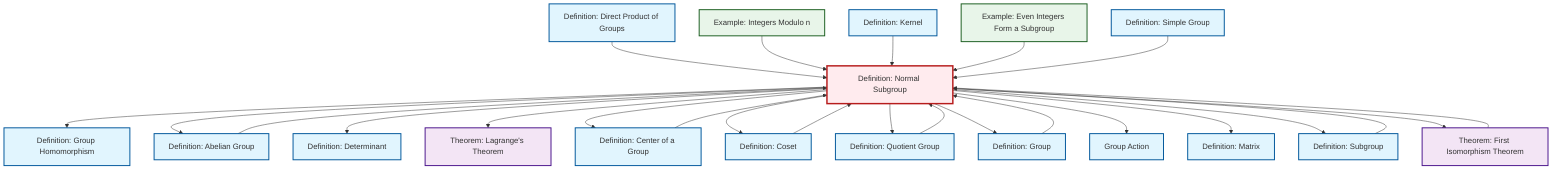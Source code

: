 graph TD
    classDef definition fill:#e1f5fe,stroke:#01579b,stroke-width:2px
    classDef theorem fill:#f3e5f5,stroke:#4a148c,stroke-width:2px
    classDef axiom fill:#fff3e0,stroke:#e65100,stroke-width:2px
    classDef example fill:#e8f5e9,stroke:#1b5e20,stroke-width:2px
    classDef current fill:#ffebee,stroke:#b71c1c,stroke-width:3px
    def-kernel["Definition: Kernel"]:::definition
    def-simple-group["Definition: Simple Group"]:::definition
    ex-even-integers-subgroup["Example: Even Integers Form a Subgroup"]:::example
    def-homomorphism["Definition: Group Homomorphism"]:::definition
    def-coset["Definition: Coset"]:::definition
    thm-lagrange["Theorem: Lagrange's Theorem"]:::theorem
    def-direct-product["Definition: Direct Product of Groups"]:::definition
    ex-quotient-integers-mod-n["Example: Integers Modulo n"]:::example
    def-matrix["Definition: Matrix"]:::definition
    def-group-action["Group Action"]:::definition
    def-determinant["Definition: Determinant"]:::definition
    thm-first-isomorphism["Theorem: First Isomorphism Theorem"]:::theorem
    def-subgroup["Definition: Subgroup"]:::definition
    def-group["Definition: Group"]:::definition
    def-abelian-group["Definition: Abelian Group"]:::definition
    def-normal-subgroup["Definition: Normal Subgroup"]:::definition
    def-center-of-group["Definition: Center of a Group"]:::definition
    def-quotient-group["Definition: Quotient Group"]:::definition
    def-abelian-group --> def-normal-subgroup
    def-group --> def-normal-subgroup
    def-direct-product --> def-normal-subgroup
    def-normal-subgroup --> def-homomorphism
    def-normal-subgroup --> def-abelian-group
    def-normal-subgroup --> def-determinant
    ex-quotient-integers-mod-n --> def-normal-subgroup
    def-quotient-group --> def-normal-subgroup
    def-normal-subgroup --> thm-lagrange
    def-normal-subgroup --> def-center-of-group
    def-normal-subgroup --> def-coset
    thm-first-isomorphism --> def-normal-subgroup
    def-subgroup --> def-normal-subgroup
    def-kernel --> def-normal-subgroup
    def-coset --> def-normal-subgroup
    def-normal-subgroup --> def-quotient-group
    def-center-of-group --> def-normal-subgroup
    def-normal-subgroup --> def-group
    ex-even-integers-subgroup --> def-normal-subgroup
    def-simple-group --> def-normal-subgroup
    def-normal-subgroup --> def-group-action
    def-normal-subgroup --> def-matrix
    def-normal-subgroup --> def-subgroup
    def-normal-subgroup --> thm-first-isomorphism
    class def-normal-subgroup current